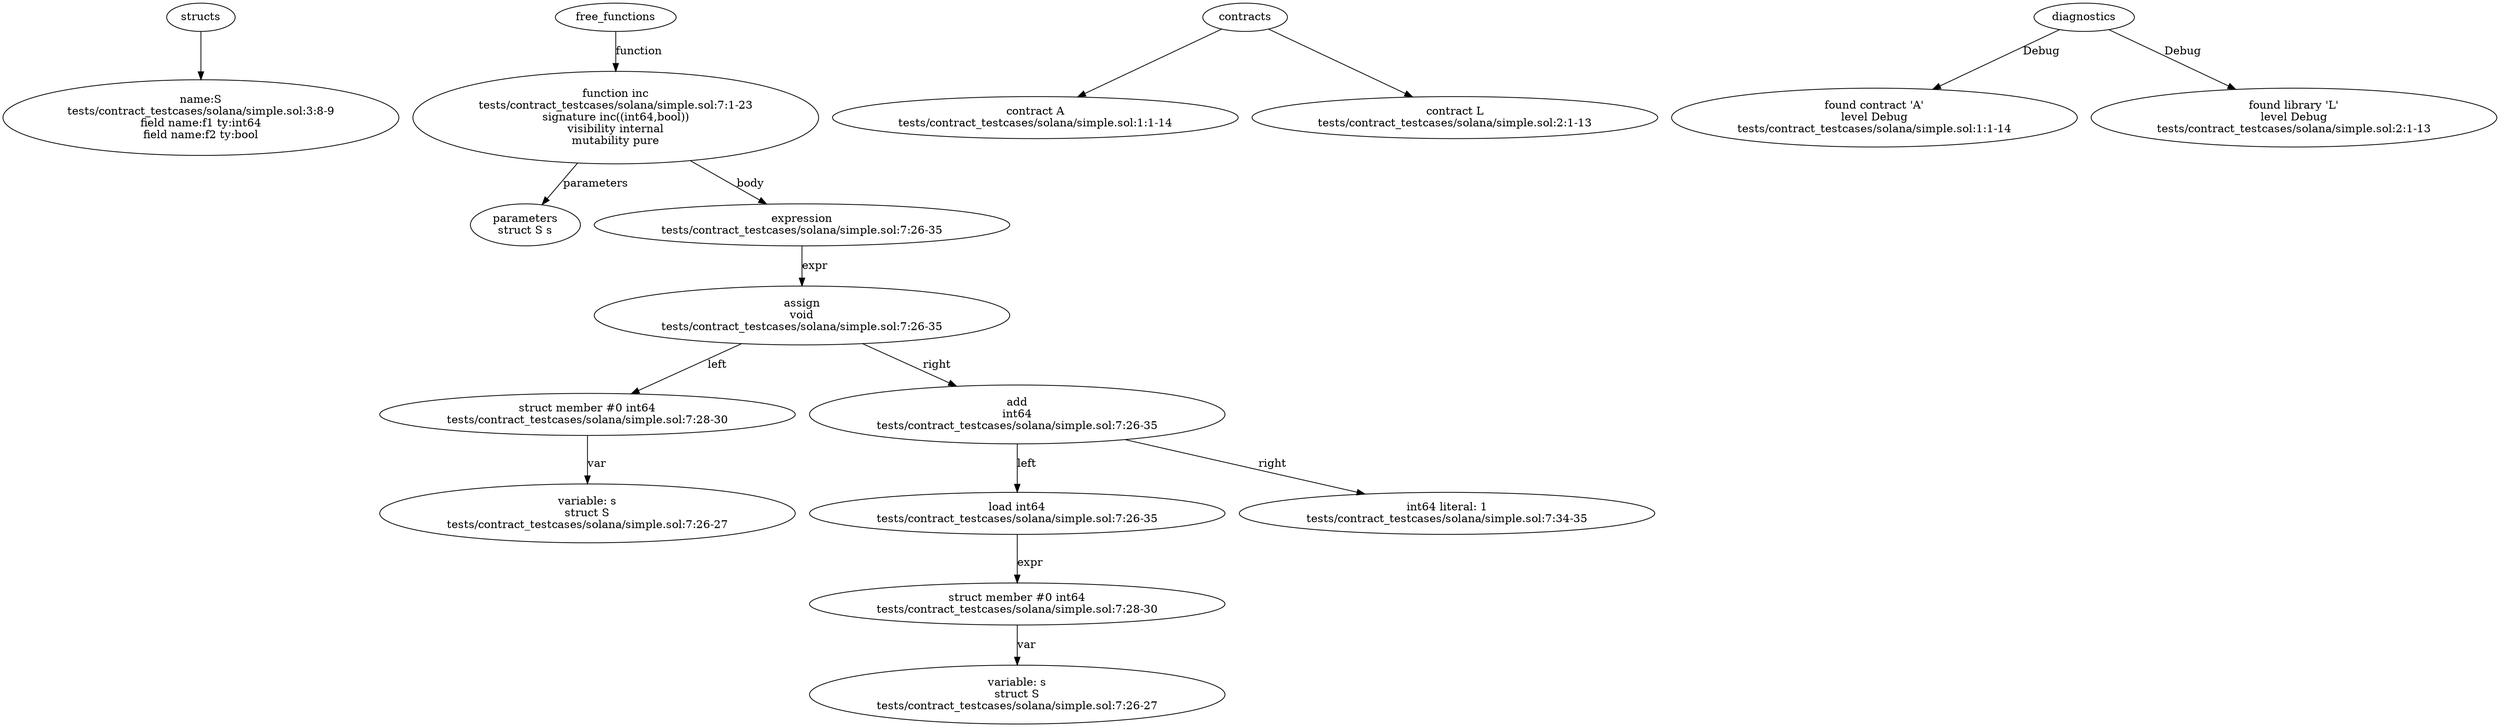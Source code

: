 strict digraph "tests/contract_testcases/solana/simple.sol" {
	S [label="name:S\ntests/contract_testcases/solana/simple.sol:3:8-9\nfield name:f1 ty:int64\nfield name:f2 ty:bool"]
	inc [label="function inc\ntests/contract_testcases/solana/simple.sol:7:1-23\nsignature inc((int64,bool))\nvisibility internal\nmutability pure"]
	parameters [label="parameters\nstruct S s"]
	expr [label="expression\ntests/contract_testcases/solana/simple.sol:7:26-35"]
	assign [label="assign\nvoid\ntests/contract_testcases/solana/simple.sol:7:26-35"]
	structmember [label="struct member #0 int64\ntests/contract_testcases/solana/simple.sol:7:28-30"]
	variable [label="variable: s\nstruct S\ntests/contract_testcases/solana/simple.sol:7:26-27"]
	add [label="add\nint64\ntests/contract_testcases/solana/simple.sol:7:26-35"]
	load [label="load int64\ntests/contract_testcases/solana/simple.sol:7:26-35"]
	structmember_11 [label="struct member #0 int64\ntests/contract_testcases/solana/simple.sol:7:28-30"]
	variable_12 [label="variable: s\nstruct S\ntests/contract_testcases/solana/simple.sol:7:26-27"]
	number_literal [label="int64 literal: 1\ntests/contract_testcases/solana/simple.sol:7:34-35"]
	contract [label="contract A\ntests/contract_testcases/solana/simple.sol:1:1-14"]
	contract_16 [label="contract L\ntests/contract_testcases/solana/simple.sol:2:1-13"]
	diagnostic [label="found contract 'A'\nlevel Debug\ntests/contract_testcases/solana/simple.sol:1:1-14"]
	diagnostic_19 [label="found library 'L'\nlevel Debug\ntests/contract_testcases/solana/simple.sol:2:1-13"]
	structs -> S
	free_functions -> inc [label="function"]
	inc -> parameters [label="parameters"]
	inc -> expr [label="body"]
	expr -> assign [label="expr"]
	assign -> structmember [label="left"]
	structmember -> variable [label="var"]
	assign -> add [label="right"]
	add -> load [label="left"]
	load -> structmember_11 [label="expr"]
	structmember_11 -> variable_12 [label="var"]
	add -> number_literal [label="right"]
	contracts -> contract
	contracts -> contract_16
	diagnostics -> diagnostic [label="Debug"]
	diagnostics -> diagnostic_19 [label="Debug"]
}
